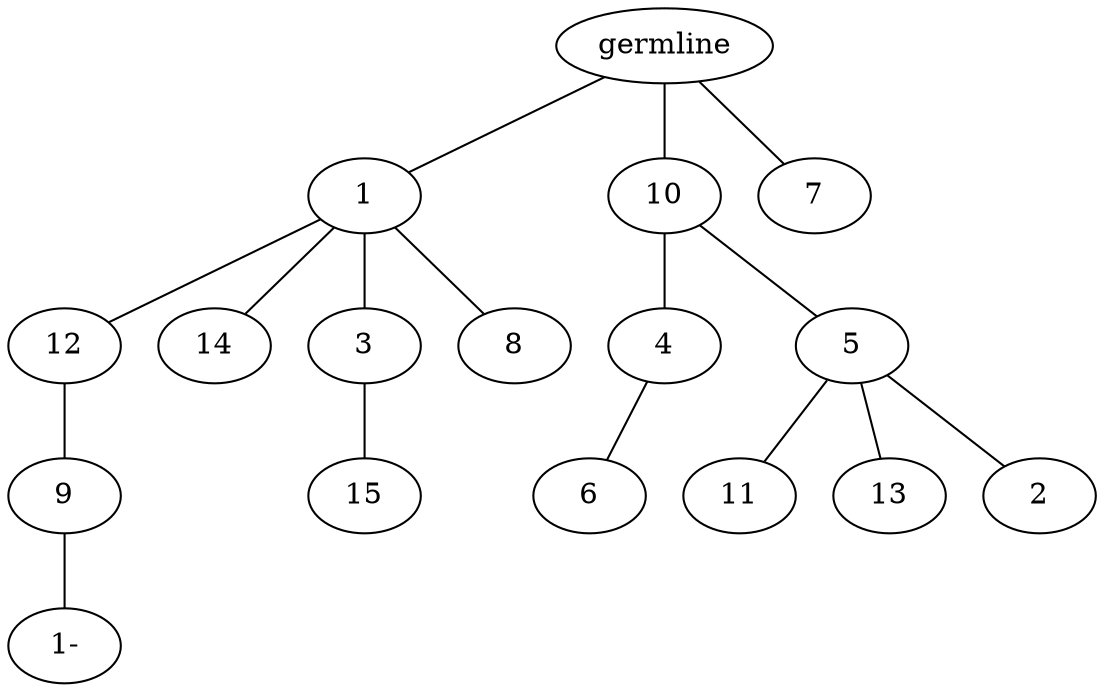 graph tree {
    "140523910616880" [label="germline"];
    "140523910023152" [label="1"];
    "140523910739472" [label="12"];
    "140523910741248" [label="9"];
    "140523910024256" [label="1-"];
    "140523910741728" [label="14"];
    "140523910738176" [label="3"];
    "140523911235088" [label="15"];
    "140523910400656" [label="8"];
    "140523911072352" [label="10"];
    "140523911235808" [label="4"];
    "140523911234896" [label="6"];
    "140523911234800" [label="5"];
    "140523911235376" [label="11"];
    "140523910772240" [label="13"];
    "140523910770992" [label="2"];
    "140523911234560" [label="7"];
    "140523910616880" -- "140523910023152";
    "140523910616880" -- "140523911072352";
    "140523910616880" -- "140523911234560";
    "140523910023152" -- "140523910739472";
    "140523910023152" -- "140523910741728";
    "140523910023152" -- "140523910738176";
    "140523910023152" -- "140523910400656";
    "140523910739472" -- "140523910741248";
    "140523910741248" -- "140523910024256";
    "140523910738176" -- "140523911235088";
    "140523911072352" -- "140523911235808";
    "140523911072352" -- "140523911234800";
    "140523911235808" -- "140523911234896";
    "140523911234800" -- "140523911235376";
    "140523911234800" -- "140523910772240";
    "140523911234800" -- "140523910770992";
}
